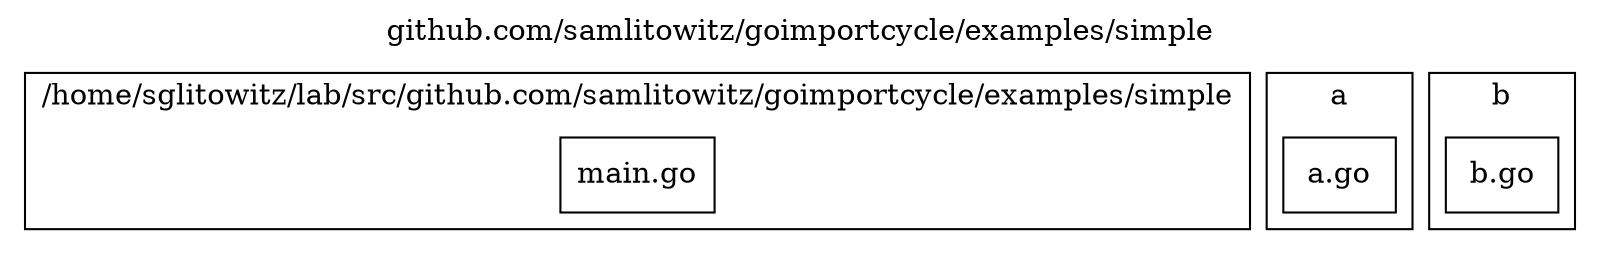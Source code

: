 
digraph {
	labelloc="t";
	label="github.com/samlitowitz/goimportcycle/examples/simple";
	rankdir="TB";
	node [shape="rect"];

	subgraph cluster_pkg_main {
		label="/home/sglitowitz/lab/src/github.com/samlitowitz/goimportcycle/examples/simple";
		style="filled";
		fontcolor="#000000";
		fillcolor="#ffffff";

		pkg_main_file_main [label="main.go", style="filled", fontcolor="#000000", fillcolor="#ffffff"];
	};

	subgraph cluster_pkg_a {
		label="a";
		style="filled";
		fontcolor="#000000";
		fillcolor="#ffffff";

		pkg_a_file_a [label="a.go", style="filled", fontcolor="#000000", fillcolor="#ffffff"];
	};

	subgraph cluster_pkg_b {
		label="b";
		style="filled";
		fontcolor="#000000";
		fillcolor="#ffffff";

		pkg_b_file_b [label="b.go", style="filled", fontcolor="#000000", fillcolor="#ffffff"];
	};

}
